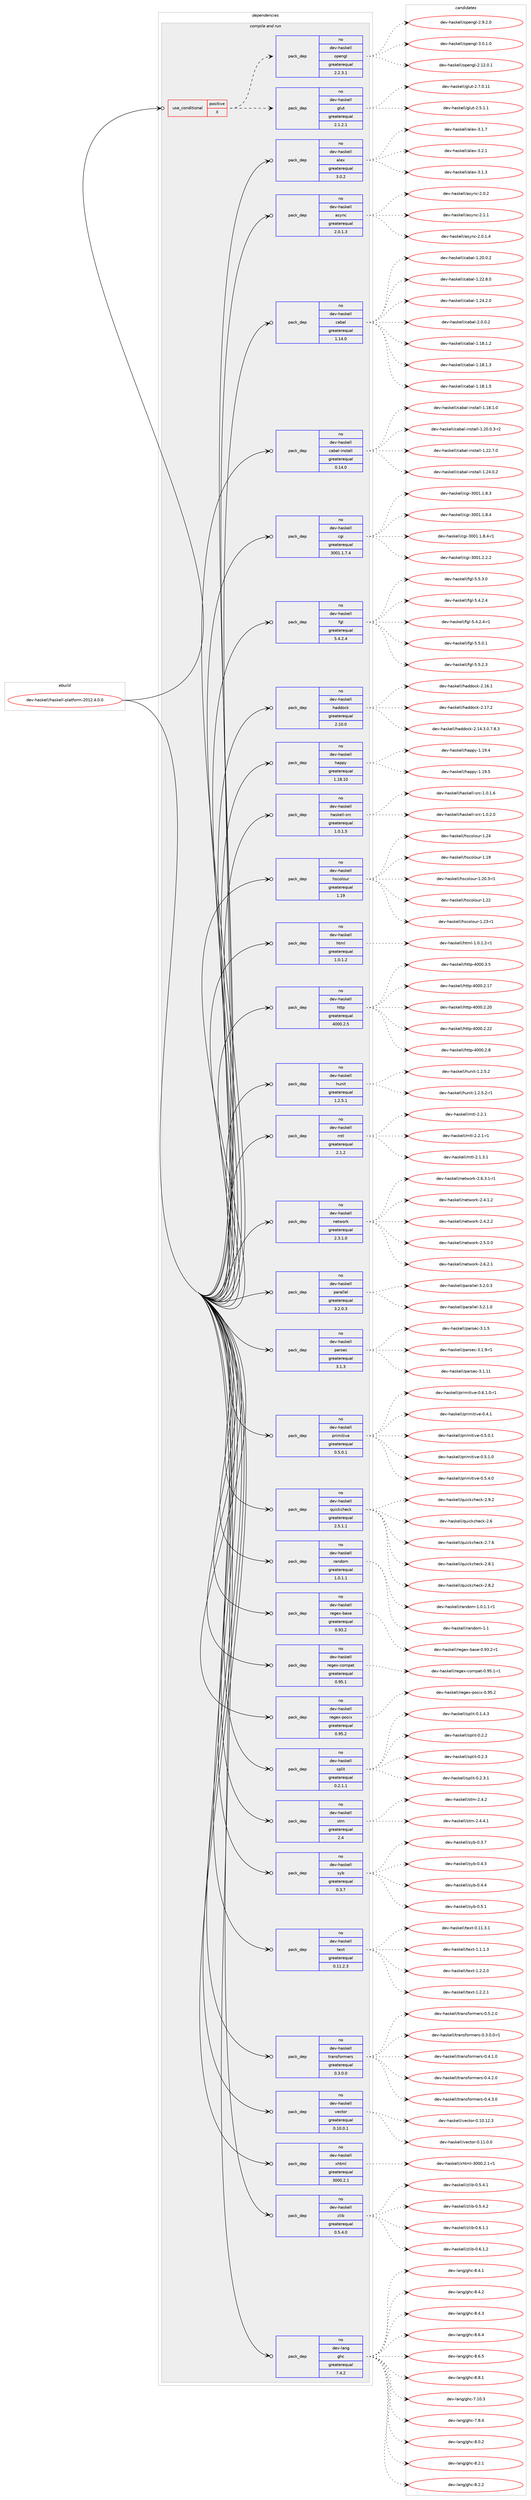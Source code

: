 digraph prolog {

# *************
# Graph options
# *************

newrank=true;
concentrate=true;
compound=true;
graph [rankdir=LR,fontname=Helvetica,fontsize=10,ranksep=1.5];#, ranksep=2.5, nodesep=0.2];
edge  [arrowhead=vee];
node  [fontname=Helvetica,fontsize=10];

# **********
# The ebuild
# **********

subgraph cluster_leftcol {
color=gray;
rank=same;
label=<<i>ebuild</i>>;
id [label="dev-haskell/haskell-platform-2012.4.0.0", color=red, width=4, href="../dev-haskell/haskell-platform-2012.4.0.0.svg"];
}

# ****************
# The dependencies
# ****************

subgraph cluster_midcol {
color=gray;
label=<<i>dependencies</i>>;
subgraph cluster_compile {
fillcolor="#eeeeee";
style=filled;
label=<<i>compile</i>>;
}
subgraph cluster_compileandrun {
fillcolor="#eeeeee";
style=filled;
label=<<i>compile and run</i>>;
subgraph cond125967 {
dependency534160 [label=<<TABLE BORDER="0" CELLBORDER="1" CELLSPACING="0" CELLPADDING="4"><TR><TD ROWSPAN="3" CELLPADDING="10">use_conditional</TD></TR><TR><TD>positive</TD></TR><TR><TD>X</TD></TR></TABLE>>, shape=none, color=red];
subgraph pack397901 {
dependency534161 [label=<<TABLE BORDER="0" CELLBORDER="1" CELLSPACING="0" CELLPADDING="4" WIDTH="220"><TR><TD ROWSPAN="6" CELLPADDING="30">pack_dep</TD></TR><TR><TD WIDTH="110">no</TD></TR><TR><TD>dev-haskell</TD></TR><TR><TD>glut</TD></TR><TR><TD>greaterequal</TD></TR><TR><TD>2.1.2.1</TD></TR></TABLE>>, shape=none, color=blue];
}
dependency534160:e -> dependency534161:w [weight=20,style="dashed",arrowhead="vee"];
subgraph pack397902 {
dependency534162 [label=<<TABLE BORDER="0" CELLBORDER="1" CELLSPACING="0" CELLPADDING="4" WIDTH="220"><TR><TD ROWSPAN="6" CELLPADDING="30">pack_dep</TD></TR><TR><TD WIDTH="110">no</TD></TR><TR><TD>dev-haskell</TD></TR><TR><TD>opengl</TD></TR><TR><TD>greaterequal</TD></TR><TR><TD>2.2.3.1</TD></TR></TABLE>>, shape=none, color=blue];
}
dependency534160:e -> dependency534162:w [weight=20,style="dashed",arrowhead="vee"];
}
id:e -> dependency534160:w [weight=20,style="solid",arrowhead="odotvee"];
subgraph pack397903 {
dependency534163 [label=<<TABLE BORDER="0" CELLBORDER="1" CELLSPACING="0" CELLPADDING="4" WIDTH="220"><TR><TD ROWSPAN="6" CELLPADDING="30">pack_dep</TD></TR><TR><TD WIDTH="110">no</TD></TR><TR><TD>dev-haskell</TD></TR><TR><TD>alex</TD></TR><TR><TD>greaterequal</TD></TR><TR><TD>3.0.2</TD></TR></TABLE>>, shape=none, color=blue];
}
id:e -> dependency534163:w [weight=20,style="solid",arrowhead="odotvee"];
subgraph pack397904 {
dependency534164 [label=<<TABLE BORDER="0" CELLBORDER="1" CELLSPACING="0" CELLPADDING="4" WIDTH="220"><TR><TD ROWSPAN="6" CELLPADDING="30">pack_dep</TD></TR><TR><TD WIDTH="110">no</TD></TR><TR><TD>dev-haskell</TD></TR><TR><TD>async</TD></TR><TR><TD>greaterequal</TD></TR><TR><TD>2.0.1.3</TD></TR></TABLE>>, shape=none, color=blue];
}
id:e -> dependency534164:w [weight=20,style="solid",arrowhead="odotvee"];
subgraph pack397905 {
dependency534165 [label=<<TABLE BORDER="0" CELLBORDER="1" CELLSPACING="0" CELLPADDING="4" WIDTH="220"><TR><TD ROWSPAN="6" CELLPADDING="30">pack_dep</TD></TR><TR><TD WIDTH="110">no</TD></TR><TR><TD>dev-haskell</TD></TR><TR><TD>cabal</TD></TR><TR><TD>greaterequal</TD></TR><TR><TD>1.14.0</TD></TR></TABLE>>, shape=none, color=blue];
}
id:e -> dependency534165:w [weight=20,style="solid",arrowhead="odotvee"];
subgraph pack397906 {
dependency534166 [label=<<TABLE BORDER="0" CELLBORDER="1" CELLSPACING="0" CELLPADDING="4" WIDTH="220"><TR><TD ROWSPAN="6" CELLPADDING="30">pack_dep</TD></TR><TR><TD WIDTH="110">no</TD></TR><TR><TD>dev-haskell</TD></TR><TR><TD>cabal-install</TD></TR><TR><TD>greaterequal</TD></TR><TR><TD>0.14.0</TD></TR></TABLE>>, shape=none, color=blue];
}
id:e -> dependency534166:w [weight=20,style="solid",arrowhead="odotvee"];
subgraph pack397907 {
dependency534167 [label=<<TABLE BORDER="0" CELLBORDER="1" CELLSPACING="0" CELLPADDING="4" WIDTH="220"><TR><TD ROWSPAN="6" CELLPADDING="30">pack_dep</TD></TR><TR><TD WIDTH="110">no</TD></TR><TR><TD>dev-haskell</TD></TR><TR><TD>cgi</TD></TR><TR><TD>greaterequal</TD></TR><TR><TD>3001.1.7.4</TD></TR></TABLE>>, shape=none, color=blue];
}
id:e -> dependency534167:w [weight=20,style="solid",arrowhead="odotvee"];
subgraph pack397908 {
dependency534168 [label=<<TABLE BORDER="0" CELLBORDER="1" CELLSPACING="0" CELLPADDING="4" WIDTH="220"><TR><TD ROWSPAN="6" CELLPADDING="30">pack_dep</TD></TR><TR><TD WIDTH="110">no</TD></TR><TR><TD>dev-haskell</TD></TR><TR><TD>fgl</TD></TR><TR><TD>greaterequal</TD></TR><TR><TD>5.4.2.4</TD></TR></TABLE>>, shape=none, color=blue];
}
id:e -> dependency534168:w [weight=20,style="solid",arrowhead="odotvee"];
subgraph pack397909 {
dependency534169 [label=<<TABLE BORDER="0" CELLBORDER="1" CELLSPACING="0" CELLPADDING="4" WIDTH="220"><TR><TD ROWSPAN="6" CELLPADDING="30">pack_dep</TD></TR><TR><TD WIDTH="110">no</TD></TR><TR><TD>dev-haskell</TD></TR><TR><TD>haddock</TD></TR><TR><TD>greaterequal</TD></TR><TR><TD>2.10.0</TD></TR></TABLE>>, shape=none, color=blue];
}
id:e -> dependency534169:w [weight=20,style="solid",arrowhead="odotvee"];
subgraph pack397910 {
dependency534170 [label=<<TABLE BORDER="0" CELLBORDER="1" CELLSPACING="0" CELLPADDING="4" WIDTH="220"><TR><TD ROWSPAN="6" CELLPADDING="30">pack_dep</TD></TR><TR><TD WIDTH="110">no</TD></TR><TR><TD>dev-haskell</TD></TR><TR><TD>happy</TD></TR><TR><TD>greaterequal</TD></TR><TR><TD>1.18.10</TD></TR></TABLE>>, shape=none, color=blue];
}
id:e -> dependency534170:w [weight=20,style="solid",arrowhead="odotvee"];
subgraph pack397911 {
dependency534171 [label=<<TABLE BORDER="0" CELLBORDER="1" CELLSPACING="0" CELLPADDING="4" WIDTH="220"><TR><TD ROWSPAN="6" CELLPADDING="30">pack_dep</TD></TR><TR><TD WIDTH="110">no</TD></TR><TR><TD>dev-haskell</TD></TR><TR><TD>haskell-src</TD></TR><TR><TD>greaterequal</TD></TR><TR><TD>1.0.1.5</TD></TR></TABLE>>, shape=none, color=blue];
}
id:e -> dependency534171:w [weight=20,style="solid",arrowhead="odotvee"];
subgraph pack397912 {
dependency534172 [label=<<TABLE BORDER="0" CELLBORDER="1" CELLSPACING="0" CELLPADDING="4" WIDTH="220"><TR><TD ROWSPAN="6" CELLPADDING="30">pack_dep</TD></TR><TR><TD WIDTH="110">no</TD></TR><TR><TD>dev-haskell</TD></TR><TR><TD>hscolour</TD></TR><TR><TD>greaterequal</TD></TR><TR><TD>1.19</TD></TR></TABLE>>, shape=none, color=blue];
}
id:e -> dependency534172:w [weight=20,style="solid",arrowhead="odotvee"];
subgraph pack397913 {
dependency534173 [label=<<TABLE BORDER="0" CELLBORDER="1" CELLSPACING="0" CELLPADDING="4" WIDTH="220"><TR><TD ROWSPAN="6" CELLPADDING="30">pack_dep</TD></TR><TR><TD WIDTH="110">no</TD></TR><TR><TD>dev-haskell</TD></TR><TR><TD>html</TD></TR><TR><TD>greaterequal</TD></TR><TR><TD>1.0.1.2</TD></TR></TABLE>>, shape=none, color=blue];
}
id:e -> dependency534173:w [weight=20,style="solid",arrowhead="odotvee"];
subgraph pack397914 {
dependency534174 [label=<<TABLE BORDER="0" CELLBORDER="1" CELLSPACING="0" CELLPADDING="4" WIDTH="220"><TR><TD ROWSPAN="6" CELLPADDING="30">pack_dep</TD></TR><TR><TD WIDTH="110">no</TD></TR><TR><TD>dev-haskell</TD></TR><TR><TD>http</TD></TR><TR><TD>greaterequal</TD></TR><TR><TD>4000.2.5</TD></TR></TABLE>>, shape=none, color=blue];
}
id:e -> dependency534174:w [weight=20,style="solid",arrowhead="odotvee"];
subgraph pack397915 {
dependency534175 [label=<<TABLE BORDER="0" CELLBORDER="1" CELLSPACING="0" CELLPADDING="4" WIDTH="220"><TR><TD ROWSPAN="6" CELLPADDING="30">pack_dep</TD></TR><TR><TD WIDTH="110">no</TD></TR><TR><TD>dev-haskell</TD></TR><TR><TD>hunit</TD></TR><TR><TD>greaterequal</TD></TR><TR><TD>1.2.5.1</TD></TR></TABLE>>, shape=none, color=blue];
}
id:e -> dependency534175:w [weight=20,style="solid",arrowhead="odotvee"];
subgraph pack397916 {
dependency534176 [label=<<TABLE BORDER="0" CELLBORDER="1" CELLSPACING="0" CELLPADDING="4" WIDTH="220"><TR><TD ROWSPAN="6" CELLPADDING="30">pack_dep</TD></TR><TR><TD WIDTH="110">no</TD></TR><TR><TD>dev-haskell</TD></TR><TR><TD>mtl</TD></TR><TR><TD>greaterequal</TD></TR><TR><TD>2.1.2</TD></TR></TABLE>>, shape=none, color=blue];
}
id:e -> dependency534176:w [weight=20,style="solid",arrowhead="odotvee"];
subgraph pack397917 {
dependency534177 [label=<<TABLE BORDER="0" CELLBORDER="1" CELLSPACING="0" CELLPADDING="4" WIDTH="220"><TR><TD ROWSPAN="6" CELLPADDING="30">pack_dep</TD></TR><TR><TD WIDTH="110">no</TD></TR><TR><TD>dev-haskell</TD></TR><TR><TD>network</TD></TR><TR><TD>greaterequal</TD></TR><TR><TD>2.3.1.0</TD></TR></TABLE>>, shape=none, color=blue];
}
id:e -> dependency534177:w [weight=20,style="solid",arrowhead="odotvee"];
subgraph pack397918 {
dependency534178 [label=<<TABLE BORDER="0" CELLBORDER="1" CELLSPACING="0" CELLPADDING="4" WIDTH="220"><TR><TD ROWSPAN="6" CELLPADDING="30">pack_dep</TD></TR><TR><TD WIDTH="110">no</TD></TR><TR><TD>dev-haskell</TD></TR><TR><TD>parallel</TD></TR><TR><TD>greaterequal</TD></TR><TR><TD>3.2.0.3</TD></TR></TABLE>>, shape=none, color=blue];
}
id:e -> dependency534178:w [weight=20,style="solid",arrowhead="odotvee"];
subgraph pack397919 {
dependency534179 [label=<<TABLE BORDER="0" CELLBORDER="1" CELLSPACING="0" CELLPADDING="4" WIDTH="220"><TR><TD ROWSPAN="6" CELLPADDING="30">pack_dep</TD></TR><TR><TD WIDTH="110">no</TD></TR><TR><TD>dev-haskell</TD></TR><TR><TD>parsec</TD></TR><TR><TD>greaterequal</TD></TR><TR><TD>3.1.3</TD></TR></TABLE>>, shape=none, color=blue];
}
id:e -> dependency534179:w [weight=20,style="solid",arrowhead="odotvee"];
subgraph pack397920 {
dependency534180 [label=<<TABLE BORDER="0" CELLBORDER="1" CELLSPACING="0" CELLPADDING="4" WIDTH="220"><TR><TD ROWSPAN="6" CELLPADDING="30">pack_dep</TD></TR><TR><TD WIDTH="110">no</TD></TR><TR><TD>dev-haskell</TD></TR><TR><TD>primitive</TD></TR><TR><TD>greaterequal</TD></TR><TR><TD>0.5.0.1</TD></TR></TABLE>>, shape=none, color=blue];
}
id:e -> dependency534180:w [weight=20,style="solid",arrowhead="odotvee"];
subgraph pack397921 {
dependency534181 [label=<<TABLE BORDER="0" CELLBORDER="1" CELLSPACING="0" CELLPADDING="4" WIDTH="220"><TR><TD ROWSPAN="6" CELLPADDING="30">pack_dep</TD></TR><TR><TD WIDTH="110">no</TD></TR><TR><TD>dev-haskell</TD></TR><TR><TD>quickcheck</TD></TR><TR><TD>greaterequal</TD></TR><TR><TD>2.5.1.1</TD></TR></TABLE>>, shape=none, color=blue];
}
id:e -> dependency534181:w [weight=20,style="solid",arrowhead="odotvee"];
subgraph pack397922 {
dependency534182 [label=<<TABLE BORDER="0" CELLBORDER="1" CELLSPACING="0" CELLPADDING="4" WIDTH="220"><TR><TD ROWSPAN="6" CELLPADDING="30">pack_dep</TD></TR><TR><TD WIDTH="110">no</TD></TR><TR><TD>dev-haskell</TD></TR><TR><TD>random</TD></TR><TR><TD>greaterequal</TD></TR><TR><TD>1.0.1.1</TD></TR></TABLE>>, shape=none, color=blue];
}
id:e -> dependency534182:w [weight=20,style="solid",arrowhead="odotvee"];
subgraph pack397923 {
dependency534183 [label=<<TABLE BORDER="0" CELLBORDER="1" CELLSPACING="0" CELLPADDING="4" WIDTH="220"><TR><TD ROWSPAN="6" CELLPADDING="30">pack_dep</TD></TR><TR><TD WIDTH="110">no</TD></TR><TR><TD>dev-haskell</TD></TR><TR><TD>regex-base</TD></TR><TR><TD>greaterequal</TD></TR><TR><TD>0.93.2</TD></TR></TABLE>>, shape=none, color=blue];
}
id:e -> dependency534183:w [weight=20,style="solid",arrowhead="odotvee"];
subgraph pack397924 {
dependency534184 [label=<<TABLE BORDER="0" CELLBORDER="1" CELLSPACING="0" CELLPADDING="4" WIDTH="220"><TR><TD ROWSPAN="6" CELLPADDING="30">pack_dep</TD></TR><TR><TD WIDTH="110">no</TD></TR><TR><TD>dev-haskell</TD></TR><TR><TD>regex-compat</TD></TR><TR><TD>greaterequal</TD></TR><TR><TD>0.95.1</TD></TR></TABLE>>, shape=none, color=blue];
}
id:e -> dependency534184:w [weight=20,style="solid",arrowhead="odotvee"];
subgraph pack397925 {
dependency534185 [label=<<TABLE BORDER="0" CELLBORDER="1" CELLSPACING="0" CELLPADDING="4" WIDTH="220"><TR><TD ROWSPAN="6" CELLPADDING="30">pack_dep</TD></TR><TR><TD WIDTH="110">no</TD></TR><TR><TD>dev-haskell</TD></TR><TR><TD>regex-posix</TD></TR><TR><TD>greaterequal</TD></TR><TR><TD>0.95.2</TD></TR></TABLE>>, shape=none, color=blue];
}
id:e -> dependency534185:w [weight=20,style="solid",arrowhead="odotvee"];
subgraph pack397926 {
dependency534186 [label=<<TABLE BORDER="0" CELLBORDER="1" CELLSPACING="0" CELLPADDING="4" WIDTH="220"><TR><TD ROWSPAN="6" CELLPADDING="30">pack_dep</TD></TR><TR><TD WIDTH="110">no</TD></TR><TR><TD>dev-haskell</TD></TR><TR><TD>split</TD></TR><TR><TD>greaterequal</TD></TR><TR><TD>0.2.1.1</TD></TR></TABLE>>, shape=none, color=blue];
}
id:e -> dependency534186:w [weight=20,style="solid",arrowhead="odotvee"];
subgraph pack397927 {
dependency534187 [label=<<TABLE BORDER="0" CELLBORDER="1" CELLSPACING="0" CELLPADDING="4" WIDTH="220"><TR><TD ROWSPAN="6" CELLPADDING="30">pack_dep</TD></TR><TR><TD WIDTH="110">no</TD></TR><TR><TD>dev-haskell</TD></TR><TR><TD>stm</TD></TR><TR><TD>greaterequal</TD></TR><TR><TD>2.4</TD></TR></TABLE>>, shape=none, color=blue];
}
id:e -> dependency534187:w [weight=20,style="solid",arrowhead="odotvee"];
subgraph pack397928 {
dependency534188 [label=<<TABLE BORDER="0" CELLBORDER="1" CELLSPACING="0" CELLPADDING="4" WIDTH="220"><TR><TD ROWSPAN="6" CELLPADDING="30">pack_dep</TD></TR><TR><TD WIDTH="110">no</TD></TR><TR><TD>dev-haskell</TD></TR><TR><TD>syb</TD></TR><TR><TD>greaterequal</TD></TR><TR><TD>0.3.7</TD></TR></TABLE>>, shape=none, color=blue];
}
id:e -> dependency534188:w [weight=20,style="solid",arrowhead="odotvee"];
subgraph pack397929 {
dependency534189 [label=<<TABLE BORDER="0" CELLBORDER="1" CELLSPACING="0" CELLPADDING="4" WIDTH="220"><TR><TD ROWSPAN="6" CELLPADDING="30">pack_dep</TD></TR><TR><TD WIDTH="110">no</TD></TR><TR><TD>dev-haskell</TD></TR><TR><TD>text</TD></TR><TR><TD>greaterequal</TD></TR><TR><TD>0.11.2.3</TD></TR></TABLE>>, shape=none, color=blue];
}
id:e -> dependency534189:w [weight=20,style="solid",arrowhead="odotvee"];
subgraph pack397930 {
dependency534190 [label=<<TABLE BORDER="0" CELLBORDER="1" CELLSPACING="0" CELLPADDING="4" WIDTH="220"><TR><TD ROWSPAN="6" CELLPADDING="30">pack_dep</TD></TR><TR><TD WIDTH="110">no</TD></TR><TR><TD>dev-haskell</TD></TR><TR><TD>transformers</TD></TR><TR><TD>greaterequal</TD></TR><TR><TD>0.3.0.0</TD></TR></TABLE>>, shape=none, color=blue];
}
id:e -> dependency534190:w [weight=20,style="solid",arrowhead="odotvee"];
subgraph pack397931 {
dependency534191 [label=<<TABLE BORDER="0" CELLBORDER="1" CELLSPACING="0" CELLPADDING="4" WIDTH="220"><TR><TD ROWSPAN="6" CELLPADDING="30">pack_dep</TD></TR><TR><TD WIDTH="110">no</TD></TR><TR><TD>dev-haskell</TD></TR><TR><TD>vector</TD></TR><TR><TD>greaterequal</TD></TR><TR><TD>0.10.0.1</TD></TR></TABLE>>, shape=none, color=blue];
}
id:e -> dependency534191:w [weight=20,style="solid",arrowhead="odotvee"];
subgraph pack397932 {
dependency534192 [label=<<TABLE BORDER="0" CELLBORDER="1" CELLSPACING="0" CELLPADDING="4" WIDTH="220"><TR><TD ROWSPAN="6" CELLPADDING="30">pack_dep</TD></TR><TR><TD WIDTH="110">no</TD></TR><TR><TD>dev-haskell</TD></TR><TR><TD>xhtml</TD></TR><TR><TD>greaterequal</TD></TR><TR><TD>3000.2.1</TD></TR></TABLE>>, shape=none, color=blue];
}
id:e -> dependency534192:w [weight=20,style="solid",arrowhead="odotvee"];
subgraph pack397933 {
dependency534193 [label=<<TABLE BORDER="0" CELLBORDER="1" CELLSPACING="0" CELLPADDING="4" WIDTH="220"><TR><TD ROWSPAN="6" CELLPADDING="30">pack_dep</TD></TR><TR><TD WIDTH="110">no</TD></TR><TR><TD>dev-haskell</TD></TR><TR><TD>zlib</TD></TR><TR><TD>greaterequal</TD></TR><TR><TD>0.5.4.0</TD></TR></TABLE>>, shape=none, color=blue];
}
id:e -> dependency534193:w [weight=20,style="solid",arrowhead="odotvee"];
subgraph pack397934 {
dependency534194 [label=<<TABLE BORDER="0" CELLBORDER="1" CELLSPACING="0" CELLPADDING="4" WIDTH="220"><TR><TD ROWSPAN="6" CELLPADDING="30">pack_dep</TD></TR><TR><TD WIDTH="110">no</TD></TR><TR><TD>dev-lang</TD></TR><TR><TD>ghc</TD></TR><TR><TD>greaterequal</TD></TR><TR><TD>7.4.2</TD></TR></TABLE>>, shape=none, color=blue];
}
id:e -> dependency534194:w [weight=20,style="solid",arrowhead="odotvee"];
}
subgraph cluster_run {
fillcolor="#eeeeee";
style=filled;
label=<<i>run</i>>;
}
}

# **************
# The candidates
# **************

subgraph cluster_choices {
rank=same;
color=gray;
label=<<i>candidates</i>>;

subgraph choice397901 {
color=black;
nodesep=1;
choice1001011184510497115107101108108471031081171164550465346494649 [label="dev-haskell/glut-2.5.1.1", color=red, width=4,href="../dev-haskell/glut-2.5.1.1.svg"];
choice100101118451049711510710110810847103108117116455046554648464949 [label="dev-haskell/glut-2.7.0.11", color=red, width=4,href="../dev-haskell/glut-2.7.0.11.svg"];
dependency534161:e -> choice1001011184510497115107101108108471031081171164550465346494649:w [style=dotted,weight="100"];
dependency534161:e -> choice100101118451049711510710110810847103108117116455046554648464949:w [style=dotted,weight="100"];
}
subgraph choice397902 {
color=black;
nodesep=1;
choice100101118451049711510710110810847111112101110103108455046495046484649 [label="dev-haskell/opengl-2.12.0.1", color=red, width=4,href="../dev-haskell/opengl-2.12.0.1.svg"];
choice1001011184510497115107101108108471111121011101031084550465746504648 [label="dev-haskell/opengl-2.9.2.0", color=red, width=4,href="../dev-haskell/opengl-2.9.2.0.svg"];
choice1001011184510497115107101108108471111121011101031084551464846494648 [label="dev-haskell/opengl-3.0.1.0", color=red, width=4,href="../dev-haskell/opengl-3.0.1.0.svg"];
dependency534162:e -> choice100101118451049711510710110810847111112101110103108455046495046484649:w [style=dotted,weight="100"];
dependency534162:e -> choice1001011184510497115107101108108471111121011101031084550465746504648:w [style=dotted,weight="100"];
dependency534162:e -> choice1001011184510497115107101108108471111121011101031084551464846494648:w [style=dotted,weight="100"];
}
subgraph choice397903 {
color=black;
nodesep=1;
choice10010111845104971151071011081084797108101120455146494651 [label="dev-haskell/alex-3.1.3", color=red, width=4,href="../dev-haskell/alex-3.1.3.svg"];
choice10010111845104971151071011081084797108101120455146494655 [label="dev-haskell/alex-3.1.7", color=red, width=4,href="../dev-haskell/alex-3.1.7.svg"];
choice10010111845104971151071011081084797108101120455146504649 [label="dev-haskell/alex-3.2.1", color=red, width=4,href="../dev-haskell/alex-3.2.1.svg"];
dependency534163:e -> choice10010111845104971151071011081084797108101120455146494651:w [style=dotted,weight="100"];
dependency534163:e -> choice10010111845104971151071011081084797108101120455146494655:w [style=dotted,weight="100"];
dependency534163:e -> choice10010111845104971151071011081084797108101120455146504649:w [style=dotted,weight="100"];
}
subgraph choice397904 {
color=black;
nodesep=1;
choice10010111845104971151071011081084797115121110994550464846494652 [label="dev-haskell/async-2.0.1.4", color=red, width=4,href="../dev-haskell/async-2.0.1.4.svg"];
choice1001011184510497115107101108108479711512111099455046484650 [label="dev-haskell/async-2.0.2", color=red, width=4,href="../dev-haskell/async-2.0.2.svg"];
choice1001011184510497115107101108108479711512111099455046494649 [label="dev-haskell/async-2.1.1", color=red, width=4,href="../dev-haskell/async-2.1.1.svg"];
dependency534164:e -> choice10010111845104971151071011081084797115121110994550464846494652:w [style=dotted,weight="100"];
dependency534164:e -> choice1001011184510497115107101108108479711512111099455046484650:w [style=dotted,weight="100"];
dependency534164:e -> choice1001011184510497115107101108108479711512111099455046494649:w [style=dotted,weight="100"];
}
subgraph choice397905 {
color=black;
nodesep=1;
choice10010111845104971151071011081084799979897108454946495646494650 [label="dev-haskell/cabal-1.18.1.2", color=red, width=4,href="../dev-haskell/cabal-1.18.1.2.svg"];
choice10010111845104971151071011081084799979897108454946495646494651 [label="dev-haskell/cabal-1.18.1.3", color=red, width=4,href="../dev-haskell/cabal-1.18.1.3.svg"];
choice10010111845104971151071011081084799979897108454946495646494653 [label="dev-haskell/cabal-1.18.1.5", color=red, width=4,href="../dev-haskell/cabal-1.18.1.5.svg"];
choice10010111845104971151071011081084799979897108454946504846484650 [label="dev-haskell/cabal-1.20.0.2", color=red, width=4,href="../dev-haskell/cabal-1.20.0.2.svg"];
choice10010111845104971151071011081084799979897108454946505046564648 [label="dev-haskell/cabal-1.22.8.0", color=red, width=4,href="../dev-haskell/cabal-1.22.8.0.svg"];
choice10010111845104971151071011081084799979897108454946505246504648 [label="dev-haskell/cabal-1.24.2.0", color=red, width=4,href="../dev-haskell/cabal-1.24.2.0.svg"];
choice100101118451049711510710110810847999798971084550464846484650 [label="dev-haskell/cabal-2.0.0.2", color=red, width=4,href="../dev-haskell/cabal-2.0.0.2.svg"];
dependency534165:e -> choice10010111845104971151071011081084799979897108454946495646494650:w [style=dotted,weight="100"];
dependency534165:e -> choice10010111845104971151071011081084799979897108454946495646494651:w [style=dotted,weight="100"];
dependency534165:e -> choice10010111845104971151071011081084799979897108454946495646494653:w [style=dotted,weight="100"];
dependency534165:e -> choice10010111845104971151071011081084799979897108454946504846484650:w [style=dotted,weight="100"];
dependency534165:e -> choice10010111845104971151071011081084799979897108454946505046564648:w [style=dotted,weight="100"];
dependency534165:e -> choice10010111845104971151071011081084799979897108454946505246504648:w [style=dotted,weight="100"];
dependency534165:e -> choice100101118451049711510710110810847999798971084550464846484650:w [style=dotted,weight="100"];
}
subgraph choice397906 {
color=black;
nodesep=1;
choice100101118451049711510710110810847999798971084510511011511697108108454946495646494648 [label="dev-haskell/cabal-install-1.18.1.0", color=red, width=4,href="../dev-haskell/cabal-install-1.18.1.0.svg"];
choice1001011184510497115107101108108479997989710845105110115116971081084549465048464846514511450 [label="dev-haskell/cabal-install-1.20.0.3-r2", color=red, width=4,href="../dev-haskell/cabal-install-1.20.0.3-r2.svg"];
choice100101118451049711510710110810847999798971084510511011511697108108454946505046554648 [label="dev-haskell/cabal-install-1.22.7.0", color=red, width=4,href="../dev-haskell/cabal-install-1.22.7.0.svg"];
choice100101118451049711510710110810847999798971084510511011511697108108454946505246484650 [label="dev-haskell/cabal-install-1.24.0.2", color=red, width=4,href="../dev-haskell/cabal-install-1.24.0.2.svg"];
dependency534166:e -> choice100101118451049711510710110810847999798971084510511011511697108108454946495646494648:w [style=dotted,weight="100"];
dependency534166:e -> choice1001011184510497115107101108108479997989710845105110115116971081084549465048464846514511450:w [style=dotted,weight="100"];
dependency534166:e -> choice100101118451049711510710110810847999798971084510511011511697108108454946505046554648:w [style=dotted,weight="100"];
dependency534166:e -> choice100101118451049711510710110810847999798971084510511011511697108108454946505246484650:w [style=dotted,weight="100"];
}
subgraph choice397907 {
color=black;
nodesep=1;
choice100101118451049711510710110810847991031054551484849464946564651 [label="dev-haskell/cgi-3001.1.8.3", color=red, width=4,href="../dev-haskell/cgi-3001.1.8.3.svg"];
choice100101118451049711510710110810847991031054551484849464946564652 [label="dev-haskell/cgi-3001.1.8.4", color=red, width=4,href="../dev-haskell/cgi-3001.1.8.4.svg"];
choice1001011184510497115107101108108479910310545514848494649465646524511449 [label="dev-haskell/cgi-3001.1.8.4-r1", color=red, width=4,href="../dev-haskell/cgi-3001.1.8.4-r1.svg"];
choice100101118451049711510710110810847991031054551484849465046504650 [label="dev-haskell/cgi-3001.2.2.2", color=red, width=4,href="../dev-haskell/cgi-3001.2.2.2.svg"];
dependency534167:e -> choice100101118451049711510710110810847991031054551484849464946564651:w [style=dotted,weight="100"];
dependency534167:e -> choice100101118451049711510710110810847991031054551484849464946564652:w [style=dotted,weight="100"];
dependency534167:e -> choice1001011184510497115107101108108479910310545514848494649465646524511449:w [style=dotted,weight="100"];
dependency534167:e -> choice100101118451049711510710110810847991031054551484849465046504650:w [style=dotted,weight="100"];
}
subgraph choice397908 {
color=black;
nodesep=1;
choice1001011184510497115107101108108471021031084553465246504652 [label="dev-haskell/fgl-5.4.2.4", color=red, width=4,href="../dev-haskell/fgl-5.4.2.4.svg"];
choice10010111845104971151071011081084710210310845534652465046524511449 [label="dev-haskell/fgl-5.4.2.4-r1", color=red, width=4,href="../dev-haskell/fgl-5.4.2.4-r1.svg"];
choice1001011184510497115107101108108471021031084553465346484649 [label="dev-haskell/fgl-5.5.0.1", color=red, width=4,href="../dev-haskell/fgl-5.5.0.1.svg"];
choice1001011184510497115107101108108471021031084553465346504651 [label="dev-haskell/fgl-5.5.2.3", color=red, width=4,href="../dev-haskell/fgl-5.5.2.3.svg"];
choice1001011184510497115107101108108471021031084553465346514648 [label="dev-haskell/fgl-5.5.3.0", color=red, width=4,href="../dev-haskell/fgl-5.5.3.0.svg"];
dependency534168:e -> choice1001011184510497115107101108108471021031084553465246504652:w [style=dotted,weight="100"];
dependency534168:e -> choice10010111845104971151071011081084710210310845534652465046524511449:w [style=dotted,weight="100"];
dependency534168:e -> choice1001011184510497115107101108108471021031084553465346484649:w [style=dotted,weight="100"];
dependency534168:e -> choice1001011184510497115107101108108471021031084553465346504651:w [style=dotted,weight="100"];
dependency534168:e -> choice1001011184510497115107101108108471021031084553465346514648:w [style=dotted,weight="100"];
}
subgraph choice397909 {
color=black;
nodesep=1;
choice1001011184510497115107101108108471049710010011199107455046495246514648465546564651 [label="dev-haskell/haddock-2.14.3.0.7.8.3", color=red, width=4,href="../dev-haskell/haddock-2.14.3.0.7.8.3.svg"];
choice100101118451049711510710110810847104971001001119910745504649544649 [label="dev-haskell/haddock-2.16.1", color=red, width=4,href="../dev-haskell/haddock-2.16.1.svg"];
choice100101118451049711510710110810847104971001001119910745504649554650 [label="dev-haskell/haddock-2.17.2", color=red, width=4,href="../dev-haskell/haddock-2.17.2.svg"];
dependency534169:e -> choice1001011184510497115107101108108471049710010011199107455046495246514648465546564651:w [style=dotted,weight="100"];
dependency534169:e -> choice100101118451049711510710110810847104971001001119910745504649544649:w [style=dotted,weight="100"];
dependency534169:e -> choice100101118451049711510710110810847104971001001119910745504649554650:w [style=dotted,weight="100"];
}
subgraph choice397910 {
color=black;
nodesep=1;
choice1001011184510497115107101108108471049711211212145494649574652 [label="dev-haskell/happy-1.19.4", color=red, width=4,href="../dev-haskell/happy-1.19.4.svg"];
choice1001011184510497115107101108108471049711211212145494649574653 [label="dev-haskell/happy-1.19.5", color=red, width=4,href="../dev-haskell/happy-1.19.5.svg"];
dependency534170:e -> choice1001011184510497115107101108108471049711211212145494649574652:w [style=dotted,weight="100"];
dependency534170:e -> choice1001011184510497115107101108108471049711211212145494649574653:w [style=dotted,weight="100"];
}
subgraph choice397911 {
color=black;
nodesep=1;
choice1001011184510497115107101108108471049711510710110810845115114994549464846494654 [label="dev-haskell/haskell-src-1.0.1.6", color=red, width=4,href="../dev-haskell/haskell-src-1.0.1.6.svg"];
choice1001011184510497115107101108108471049711510710110810845115114994549464846504648 [label="dev-haskell/haskell-src-1.0.2.0", color=red, width=4,href="../dev-haskell/haskell-src-1.0.2.0.svg"];
dependency534171:e -> choice1001011184510497115107101108108471049711510710110810845115114994549464846494654:w [style=dotted,weight="100"];
dependency534171:e -> choice1001011184510497115107101108108471049711510710110810845115114994549464846504648:w [style=dotted,weight="100"];
}
subgraph choice397912 {
color=black;
nodesep=1;
choice100101118451049711510710110810847104115991111081111171144549464957 [label="dev-haskell/hscolour-1.19", color=red, width=4,href="../dev-haskell/hscolour-1.19.svg"];
choice10010111845104971151071011081084710411599111108111117114454946504846514511449 [label="dev-haskell/hscolour-1.20.3-r1", color=red, width=4,href="../dev-haskell/hscolour-1.20.3-r1.svg"];
choice100101118451049711510710110810847104115991111081111171144549465050 [label="dev-haskell/hscolour-1.22", color=red, width=4,href="../dev-haskell/hscolour-1.22.svg"];
choice1001011184510497115107101108108471041159911110811111711445494650514511449 [label="dev-haskell/hscolour-1.23-r1", color=red, width=4,href="../dev-haskell/hscolour-1.23-r1.svg"];
choice100101118451049711510710110810847104115991111081111171144549465052 [label="dev-haskell/hscolour-1.24", color=red, width=4,href="../dev-haskell/hscolour-1.24.svg"];
dependency534172:e -> choice100101118451049711510710110810847104115991111081111171144549464957:w [style=dotted,weight="100"];
dependency534172:e -> choice10010111845104971151071011081084710411599111108111117114454946504846514511449:w [style=dotted,weight="100"];
dependency534172:e -> choice100101118451049711510710110810847104115991111081111171144549465050:w [style=dotted,weight="100"];
dependency534172:e -> choice1001011184510497115107101108108471041159911110811111711445494650514511449:w [style=dotted,weight="100"];
dependency534172:e -> choice100101118451049711510710110810847104115991111081111171144549465052:w [style=dotted,weight="100"];
}
subgraph choice397913 {
color=black;
nodesep=1;
choice10010111845104971151071011081084710411610910845494648464946504511449 [label="dev-haskell/html-1.0.1.2-r1", color=red, width=4,href="../dev-haskell/html-1.0.1.2-r1.svg"];
dependency534173:e -> choice10010111845104971151071011081084710411610910845494648464946504511449:w [style=dotted,weight="100"];
}
subgraph choice397914 {
color=black;
nodesep=1;
choice10010111845104971151071011081084710411611611245524848484650464955 [label="dev-haskell/http-4000.2.17", color=red, width=4,href="../dev-haskell/http-4000.2.17.svg"];
choice10010111845104971151071011081084710411611611245524848484650465048 [label="dev-haskell/http-4000.2.20", color=red, width=4,href="../dev-haskell/http-4000.2.20.svg"];
choice10010111845104971151071011081084710411611611245524848484650465050 [label="dev-haskell/http-4000.2.22", color=red, width=4,href="../dev-haskell/http-4000.2.22.svg"];
choice100101118451049711510710110810847104116116112455248484846504656 [label="dev-haskell/http-4000.2.8", color=red, width=4,href="../dev-haskell/http-4000.2.8.svg"];
choice100101118451049711510710110810847104116116112455248484846514653 [label="dev-haskell/http-4000.3.5", color=red, width=4,href="../dev-haskell/http-4000.3.5.svg"];
dependency534174:e -> choice10010111845104971151071011081084710411611611245524848484650464955:w [style=dotted,weight="100"];
dependency534174:e -> choice10010111845104971151071011081084710411611611245524848484650465048:w [style=dotted,weight="100"];
dependency534174:e -> choice10010111845104971151071011081084710411611611245524848484650465050:w [style=dotted,weight="100"];
dependency534174:e -> choice100101118451049711510710110810847104116116112455248484846504656:w [style=dotted,weight="100"];
dependency534174:e -> choice100101118451049711510710110810847104116116112455248484846514653:w [style=dotted,weight="100"];
}
subgraph choice397915 {
color=black;
nodesep=1;
choice1001011184510497115107101108108471041171101051164549465046534650 [label="dev-haskell/hunit-1.2.5.2", color=red, width=4,href="../dev-haskell/hunit-1.2.5.2.svg"];
choice10010111845104971151071011081084710411711010511645494650465346504511449 [label="dev-haskell/hunit-1.2.5.2-r1", color=red, width=4,href="../dev-haskell/hunit-1.2.5.2-r1.svg"];
dependency534175:e -> choice1001011184510497115107101108108471041171101051164549465046534650:w [style=dotted,weight="100"];
dependency534175:e -> choice10010111845104971151071011081084710411711010511645494650465346504511449:w [style=dotted,weight="100"];
}
subgraph choice397916 {
color=black;
nodesep=1;
choice1001011184510497115107101108108471091161084550464946514649 [label="dev-haskell/mtl-2.1.3.1", color=red, width=4,href="../dev-haskell/mtl-2.1.3.1.svg"];
choice100101118451049711510710110810847109116108455046504649 [label="dev-haskell/mtl-2.2.1", color=red, width=4,href="../dev-haskell/mtl-2.2.1.svg"];
choice1001011184510497115107101108108471091161084550465046494511449 [label="dev-haskell/mtl-2.2.1-r1", color=red, width=4,href="../dev-haskell/mtl-2.2.1-r1.svg"];
dependency534176:e -> choice1001011184510497115107101108108471091161084550464946514649:w [style=dotted,weight="100"];
dependency534176:e -> choice100101118451049711510710110810847109116108455046504649:w [style=dotted,weight="100"];
dependency534176:e -> choice1001011184510497115107101108108471091161084550465046494511449:w [style=dotted,weight="100"];
}
subgraph choice397917 {
color=black;
nodesep=1;
choice1001011184510497115107101108108471101011161191111141074550465246494650 [label="dev-haskell/network-2.4.1.2", color=red, width=4,href="../dev-haskell/network-2.4.1.2.svg"];
choice1001011184510497115107101108108471101011161191111141074550465246504650 [label="dev-haskell/network-2.4.2.2", color=red, width=4,href="../dev-haskell/network-2.4.2.2.svg"];
choice1001011184510497115107101108108471101011161191111141074550465346484648 [label="dev-haskell/network-2.5.0.0", color=red, width=4,href="../dev-haskell/network-2.5.0.0.svg"];
choice1001011184510497115107101108108471101011161191111141074550465446504649 [label="dev-haskell/network-2.6.2.1", color=red, width=4,href="../dev-haskell/network-2.6.2.1.svg"];
choice10010111845104971151071011081084711010111611911111410745504654465146494511449 [label="dev-haskell/network-2.6.3.1-r1", color=red, width=4,href="../dev-haskell/network-2.6.3.1-r1.svg"];
dependency534177:e -> choice1001011184510497115107101108108471101011161191111141074550465246494650:w [style=dotted,weight="100"];
dependency534177:e -> choice1001011184510497115107101108108471101011161191111141074550465246504650:w [style=dotted,weight="100"];
dependency534177:e -> choice1001011184510497115107101108108471101011161191111141074550465346484648:w [style=dotted,weight="100"];
dependency534177:e -> choice1001011184510497115107101108108471101011161191111141074550465446504649:w [style=dotted,weight="100"];
dependency534177:e -> choice10010111845104971151071011081084711010111611911111410745504654465146494511449:w [style=dotted,weight="100"];
}
subgraph choice397918 {
color=black;
nodesep=1;
choice10010111845104971151071011081084711297114971081081011084551465046484651 [label="dev-haskell/parallel-3.2.0.3", color=red, width=4,href="../dev-haskell/parallel-3.2.0.3.svg"];
choice10010111845104971151071011081084711297114971081081011084551465046494648 [label="dev-haskell/parallel-3.2.1.0", color=red, width=4,href="../dev-haskell/parallel-3.2.1.0.svg"];
dependency534178:e -> choice10010111845104971151071011081084711297114971081081011084551465046484651:w [style=dotted,weight="100"];
dependency534178:e -> choice10010111845104971151071011081084711297114971081081011084551465046494648:w [style=dotted,weight="100"];
}
subgraph choice397919 {
color=black;
nodesep=1;
choice100101118451049711510710110810847112971141151019945514649464949 [label="dev-haskell/parsec-3.1.11", color=red, width=4,href="../dev-haskell/parsec-3.1.11.svg"];
choice1001011184510497115107101108108471129711411510199455146494653 [label="dev-haskell/parsec-3.1.5", color=red, width=4,href="../dev-haskell/parsec-3.1.5.svg"];
choice10010111845104971151071011081084711297114115101994551464946574511449 [label="dev-haskell/parsec-3.1.9-r1", color=red, width=4,href="../dev-haskell/parsec-3.1.9-r1.svg"];
dependency534179:e -> choice100101118451049711510710110810847112971141151019945514649464949:w [style=dotted,weight="100"];
dependency534179:e -> choice1001011184510497115107101108108471129711411510199455146494653:w [style=dotted,weight="100"];
dependency534179:e -> choice10010111845104971151071011081084711297114115101994551464946574511449:w [style=dotted,weight="100"];
}
subgraph choice397920 {
color=black;
nodesep=1;
choice100101118451049711510710110810847112114105109105116105118101454846524649 [label="dev-haskell/primitive-0.4.1", color=red, width=4,href="../dev-haskell/primitive-0.4.1.svg"];
choice1001011184510497115107101108108471121141051091051161051181014548465346484649 [label="dev-haskell/primitive-0.5.0.1", color=red, width=4,href="../dev-haskell/primitive-0.5.0.1.svg"];
choice1001011184510497115107101108108471121141051091051161051181014548465346494648 [label="dev-haskell/primitive-0.5.1.0", color=red, width=4,href="../dev-haskell/primitive-0.5.1.0.svg"];
choice1001011184510497115107101108108471121141051091051161051181014548465346524648 [label="dev-haskell/primitive-0.5.4.0", color=red, width=4,href="../dev-haskell/primitive-0.5.4.0.svg"];
choice10010111845104971151071011081084711211410510910511610511810145484654464946484511449 [label="dev-haskell/primitive-0.6.1.0-r1", color=red, width=4,href="../dev-haskell/primitive-0.6.1.0-r1.svg"];
dependency534180:e -> choice100101118451049711510710110810847112114105109105116105118101454846524649:w [style=dotted,weight="100"];
dependency534180:e -> choice1001011184510497115107101108108471121141051091051161051181014548465346484649:w [style=dotted,weight="100"];
dependency534180:e -> choice1001011184510497115107101108108471121141051091051161051181014548465346494648:w [style=dotted,weight="100"];
dependency534180:e -> choice1001011184510497115107101108108471121141051091051161051181014548465346524648:w [style=dotted,weight="100"];
dependency534180:e -> choice10010111845104971151071011081084711211410510910511610511810145484654464946484511449:w [style=dotted,weight="100"];
}
subgraph choice397921 {
color=black;
nodesep=1;
choice10010111845104971151071011081084711311710599107991041019910745504654 [label="dev-haskell/quickcheck-2.6", color=red, width=4,href="../dev-haskell/quickcheck-2.6.svg"];
choice100101118451049711510710110810847113117105991079910410199107455046554654 [label="dev-haskell/quickcheck-2.7.6", color=red, width=4,href="../dev-haskell/quickcheck-2.7.6.svg"];
choice100101118451049711510710110810847113117105991079910410199107455046564649 [label="dev-haskell/quickcheck-2.8.1", color=red, width=4,href="../dev-haskell/quickcheck-2.8.1.svg"];
choice100101118451049711510710110810847113117105991079910410199107455046564650 [label="dev-haskell/quickcheck-2.8.2", color=red, width=4,href="../dev-haskell/quickcheck-2.8.2.svg"];
choice100101118451049711510710110810847113117105991079910410199107455046574650 [label="dev-haskell/quickcheck-2.9.2", color=red, width=4,href="../dev-haskell/quickcheck-2.9.2.svg"];
dependency534181:e -> choice10010111845104971151071011081084711311710599107991041019910745504654:w [style=dotted,weight="100"];
dependency534181:e -> choice100101118451049711510710110810847113117105991079910410199107455046554654:w [style=dotted,weight="100"];
dependency534181:e -> choice100101118451049711510710110810847113117105991079910410199107455046564649:w [style=dotted,weight="100"];
dependency534181:e -> choice100101118451049711510710110810847113117105991079910410199107455046564650:w [style=dotted,weight="100"];
dependency534181:e -> choice100101118451049711510710110810847113117105991079910410199107455046574650:w [style=dotted,weight="100"];
}
subgraph choice397922 {
color=black;
nodesep=1;
choice1001011184510497115107101108108471149711010011110945494648464946494511449 [label="dev-haskell/random-1.0.1.1-r1", color=red, width=4,href="../dev-haskell/random-1.0.1.1-r1.svg"];
choice1001011184510497115107101108108471149711010011110945494649 [label="dev-haskell/random-1.1", color=red, width=4,href="../dev-haskell/random-1.1.svg"];
dependency534182:e -> choice1001011184510497115107101108108471149711010011110945494648464946494511449:w [style=dotted,weight="100"];
dependency534182:e -> choice1001011184510497115107101108108471149711010011110945494649:w [style=dotted,weight="100"];
}
subgraph choice397923 {
color=black;
nodesep=1;
choice100101118451049711510710110810847114101103101120459897115101454846575146504511449 [label="dev-haskell/regex-base-0.93.2-r1", color=red, width=4,href="../dev-haskell/regex-base-0.93.2-r1.svg"];
dependency534183:e -> choice100101118451049711510710110810847114101103101120459897115101454846575146504511449:w [style=dotted,weight="100"];
}
subgraph choice397924 {
color=black;
nodesep=1;
choice100101118451049711510710110810847114101103101120459911110911297116454846575346494511449 [label="dev-haskell/regex-compat-0.95.1-r1", color=red, width=4,href="../dev-haskell/regex-compat-0.95.1-r1.svg"];
dependency534184:e -> choice100101118451049711510710110810847114101103101120459911110911297116454846575346494511449:w [style=dotted,weight="100"];
}
subgraph choice397925 {
color=black;
nodesep=1;
choice1001011184510497115107101108108471141011031011204511211111510512045484657534650 [label="dev-haskell/regex-posix-0.95.2", color=red, width=4,href="../dev-haskell/regex-posix-0.95.2.svg"];
dependency534185:e -> choice1001011184510497115107101108108471141011031011204511211111510512045484657534650:w [style=dotted,weight="100"];
}
subgraph choice397926 {
color=black;
nodesep=1;
choice1001011184510497115107101108108471151121081051164548464946524651 [label="dev-haskell/split-0.1.4.3", color=red, width=4,href="../dev-haskell/split-0.1.4.3.svg"];
choice100101118451049711510710110810847115112108105116454846504650 [label="dev-haskell/split-0.2.2", color=red, width=4,href="../dev-haskell/split-0.2.2.svg"];
choice100101118451049711510710110810847115112108105116454846504651 [label="dev-haskell/split-0.2.3", color=red, width=4,href="../dev-haskell/split-0.2.3.svg"];
choice1001011184510497115107101108108471151121081051164548465046514649 [label="dev-haskell/split-0.2.3.1", color=red, width=4,href="../dev-haskell/split-0.2.3.1.svg"];
dependency534186:e -> choice1001011184510497115107101108108471151121081051164548464946524651:w [style=dotted,weight="100"];
dependency534186:e -> choice100101118451049711510710110810847115112108105116454846504650:w [style=dotted,weight="100"];
dependency534186:e -> choice100101118451049711510710110810847115112108105116454846504651:w [style=dotted,weight="100"];
dependency534186:e -> choice1001011184510497115107101108108471151121081051164548465046514649:w [style=dotted,weight="100"];
}
subgraph choice397927 {
color=black;
nodesep=1;
choice100101118451049711510710110810847115116109455046524650 [label="dev-haskell/stm-2.4.2", color=red, width=4,href="../dev-haskell/stm-2.4.2.svg"];
choice1001011184510497115107101108108471151161094550465246524649 [label="dev-haskell/stm-2.4.4.1", color=red, width=4,href="../dev-haskell/stm-2.4.4.1.svg"];
dependency534187:e -> choice100101118451049711510710110810847115116109455046524650:w [style=dotted,weight="100"];
dependency534187:e -> choice1001011184510497115107101108108471151161094550465246524649:w [style=dotted,weight="100"];
}
subgraph choice397928 {
color=black;
nodesep=1;
choice10010111845104971151071011081084711512198454846514655 [label="dev-haskell/syb-0.3.7", color=red, width=4,href="../dev-haskell/syb-0.3.7.svg"];
choice10010111845104971151071011081084711512198454846524651 [label="dev-haskell/syb-0.4.3", color=red, width=4,href="../dev-haskell/syb-0.4.3.svg"];
choice10010111845104971151071011081084711512198454846524652 [label="dev-haskell/syb-0.4.4", color=red, width=4,href="../dev-haskell/syb-0.4.4.svg"];
choice10010111845104971151071011081084711512198454846534649 [label="dev-haskell/syb-0.5.1", color=red, width=4,href="../dev-haskell/syb-0.5.1.svg"];
dependency534188:e -> choice10010111845104971151071011081084711512198454846514655:w [style=dotted,weight="100"];
dependency534188:e -> choice10010111845104971151071011081084711512198454846524651:w [style=dotted,weight="100"];
dependency534188:e -> choice10010111845104971151071011081084711512198454846524652:w [style=dotted,weight="100"];
dependency534188:e -> choice10010111845104971151071011081084711512198454846534649:w [style=dotted,weight="100"];
}
subgraph choice397929 {
color=black;
nodesep=1;
choice100101118451049711510710110810847116101120116454846494946514649 [label="dev-haskell/text-0.11.3.1", color=red, width=4,href="../dev-haskell/text-0.11.3.1.svg"];
choice1001011184510497115107101108108471161011201164549464946494651 [label="dev-haskell/text-1.1.1.3", color=red, width=4,href="../dev-haskell/text-1.1.1.3.svg"];
choice1001011184510497115107101108108471161011201164549465046504648 [label="dev-haskell/text-1.2.2.0", color=red, width=4,href="../dev-haskell/text-1.2.2.0.svg"];
choice1001011184510497115107101108108471161011201164549465046504649 [label="dev-haskell/text-1.2.2.1", color=red, width=4,href="../dev-haskell/text-1.2.2.1.svg"];
dependency534189:e -> choice100101118451049711510710110810847116101120116454846494946514649:w [style=dotted,weight="100"];
dependency534189:e -> choice1001011184510497115107101108108471161011201164549464946494651:w [style=dotted,weight="100"];
dependency534189:e -> choice1001011184510497115107101108108471161011201164549465046504648:w [style=dotted,weight="100"];
dependency534189:e -> choice1001011184510497115107101108108471161011201164549465046504649:w [style=dotted,weight="100"];
}
subgraph choice397930 {
color=black;
nodesep=1;
choice1001011184510497115107101108108471161149711011510211111410910111411545484651464846484511449 [label="dev-haskell/transformers-0.3.0.0-r1", color=red, width=4,href="../dev-haskell/transformers-0.3.0.0-r1.svg"];
choice100101118451049711510710110810847116114971101151021111141091011141154548465246494648 [label="dev-haskell/transformers-0.4.1.0", color=red, width=4,href="../dev-haskell/transformers-0.4.1.0.svg"];
choice100101118451049711510710110810847116114971101151021111141091011141154548465246504648 [label="dev-haskell/transformers-0.4.2.0", color=red, width=4,href="../dev-haskell/transformers-0.4.2.0.svg"];
choice100101118451049711510710110810847116114971101151021111141091011141154548465246514648 [label="dev-haskell/transformers-0.4.3.0", color=red, width=4,href="../dev-haskell/transformers-0.4.3.0.svg"];
choice100101118451049711510710110810847116114971101151021111141091011141154548465346504648 [label="dev-haskell/transformers-0.5.2.0", color=red, width=4,href="../dev-haskell/transformers-0.5.2.0.svg"];
dependency534190:e -> choice1001011184510497115107101108108471161149711011510211111410910111411545484651464846484511449:w [style=dotted,weight="100"];
dependency534190:e -> choice100101118451049711510710110810847116114971101151021111141091011141154548465246494648:w [style=dotted,weight="100"];
dependency534190:e -> choice100101118451049711510710110810847116114971101151021111141091011141154548465246504648:w [style=dotted,weight="100"];
dependency534190:e -> choice100101118451049711510710110810847116114971101151021111141091011141154548465246514648:w [style=dotted,weight="100"];
dependency534190:e -> choice100101118451049711510710110810847116114971101151021111141091011141154548465346504648:w [style=dotted,weight="100"];
}
subgraph choice397931 {
color=black;
nodesep=1;
choice1001011184510497115107101108108471181019911611111445484649484649504651 [label="dev-haskell/vector-0.10.12.3", color=red, width=4,href="../dev-haskell/vector-0.10.12.3.svg"];
choice10010111845104971151071011081084711810199116111114454846494946484648 [label="dev-haskell/vector-0.11.0.0", color=red, width=4,href="../dev-haskell/vector-0.11.0.0.svg"];
dependency534191:e -> choice1001011184510497115107101108108471181019911611111445484649484649504651:w [style=dotted,weight="100"];
dependency534191:e -> choice10010111845104971151071011081084711810199116111114454846494946484648:w [style=dotted,weight="100"];
}
subgraph choice397932 {
color=black;
nodesep=1;
choice1001011184510497115107101108108471201041161091084551484848465046494511449 [label="dev-haskell/xhtml-3000.2.1-r1", color=red, width=4,href="../dev-haskell/xhtml-3000.2.1-r1.svg"];
dependency534192:e -> choice1001011184510497115107101108108471201041161091084551484848465046494511449:w [style=dotted,weight="100"];
}
subgraph choice397933 {
color=black;
nodesep=1;
choice100101118451049711510710110810847122108105984548465346524649 [label="dev-haskell/zlib-0.5.4.1", color=red, width=4,href="../dev-haskell/zlib-0.5.4.1.svg"];
choice100101118451049711510710110810847122108105984548465346524650 [label="dev-haskell/zlib-0.5.4.2", color=red, width=4,href="../dev-haskell/zlib-0.5.4.2.svg"];
choice100101118451049711510710110810847122108105984548465446494649 [label="dev-haskell/zlib-0.6.1.1", color=red, width=4,href="../dev-haskell/zlib-0.6.1.1.svg"];
choice100101118451049711510710110810847122108105984548465446494650 [label="dev-haskell/zlib-0.6.1.2", color=red, width=4,href="../dev-haskell/zlib-0.6.1.2.svg"];
dependency534193:e -> choice100101118451049711510710110810847122108105984548465346524649:w [style=dotted,weight="100"];
dependency534193:e -> choice100101118451049711510710110810847122108105984548465346524650:w [style=dotted,weight="100"];
dependency534193:e -> choice100101118451049711510710110810847122108105984548465446494649:w [style=dotted,weight="100"];
dependency534193:e -> choice100101118451049711510710110810847122108105984548465446494650:w [style=dotted,weight="100"];
}
subgraph choice397934 {
color=black;
nodesep=1;
choice1001011184510897110103471031049945554649484651 [label="dev-lang/ghc-7.10.3", color=red, width=4,href="../dev-lang/ghc-7.10.3.svg"];
choice10010111845108971101034710310499455546564652 [label="dev-lang/ghc-7.8.4", color=red, width=4,href="../dev-lang/ghc-7.8.4.svg"];
choice10010111845108971101034710310499455646484650 [label="dev-lang/ghc-8.0.2", color=red, width=4,href="../dev-lang/ghc-8.0.2.svg"];
choice10010111845108971101034710310499455646504649 [label="dev-lang/ghc-8.2.1", color=red, width=4,href="../dev-lang/ghc-8.2.1.svg"];
choice10010111845108971101034710310499455646504650 [label="dev-lang/ghc-8.2.2", color=red, width=4,href="../dev-lang/ghc-8.2.2.svg"];
choice10010111845108971101034710310499455646524649 [label="dev-lang/ghc-8.4.1", color=red, width=4,href="../dev-lang/ghc-8.4.1.svg"];
choice10010111845108971101034710310499455646524650 [label="dev-lang/ghc-8.4.2", color=red, width=4,href="../dev-lang/ghc-8.4.2.svg"];
choice10010111845108971101034710310499455646524651 [label="dev-lang/ghc-8.4.3", color=red, width=4,href="../dev-lang/ghc-8.4.3.svg"];
choice10010111845108971101034710310499455646544652 [label="dev-lang/ghc-8.6.4", color=red, width=4,href="../dev-lang/ghc-8.6.4.svg"];
choice10010111845108971101034710310499455646544653 [label="dev-lang/ghc-8.6.5", color=red, width=4,href="../dev-lang/ghc-8.6.5.svg"];
choice10010111845108971101034710310499455646564649 [label="dev-lang/ghc-8.8.1", color=red, width=4,href="../dev-lang/ghc-8.8.1.svg"];
dependency534194:e -> choice1001011184510897110103471031049945554649484651:w [style=dotted,weight="100"];
dependency534194:e -> choice10010111845108971101034710310499455546564652:w [style=dotted,weight="100"];
dependency534194:e -> choice10010111845108971101034710310499455646484650:w [style=dotted,weight="100"];
dependency534194:e -> choice10010111845108971101034710310499455646504649:w [style=dotted,weight="100"];
dependency534194:e -> choice10010111845108971101034710310499455646504650:w [style=dotted,weight="100"];
dependency534194:e -> choice10010111845108971101034710310499455646524649:w [style=dotted,weight="100"];
dependency534194:e -> choice10010111845108971101034710310499455646524650:w [style=dotted,weight="100"];
dependency534194:e -> choice10010111845108971101034710310499455646524651:w [style=dotted,weight="100"];
dependency534194:e -> choice10010111845108971101034710310499455646544652:w [style=dotted,weight="100"];
dependency534194:e -> choice10010111845108971101034710310499455646544653:w [style=dotted,weight="100"];
dependency534194:e -> choice10010111845108971101034710310499455646564649:w [style=dotted,weight="100"];
}
}

}
